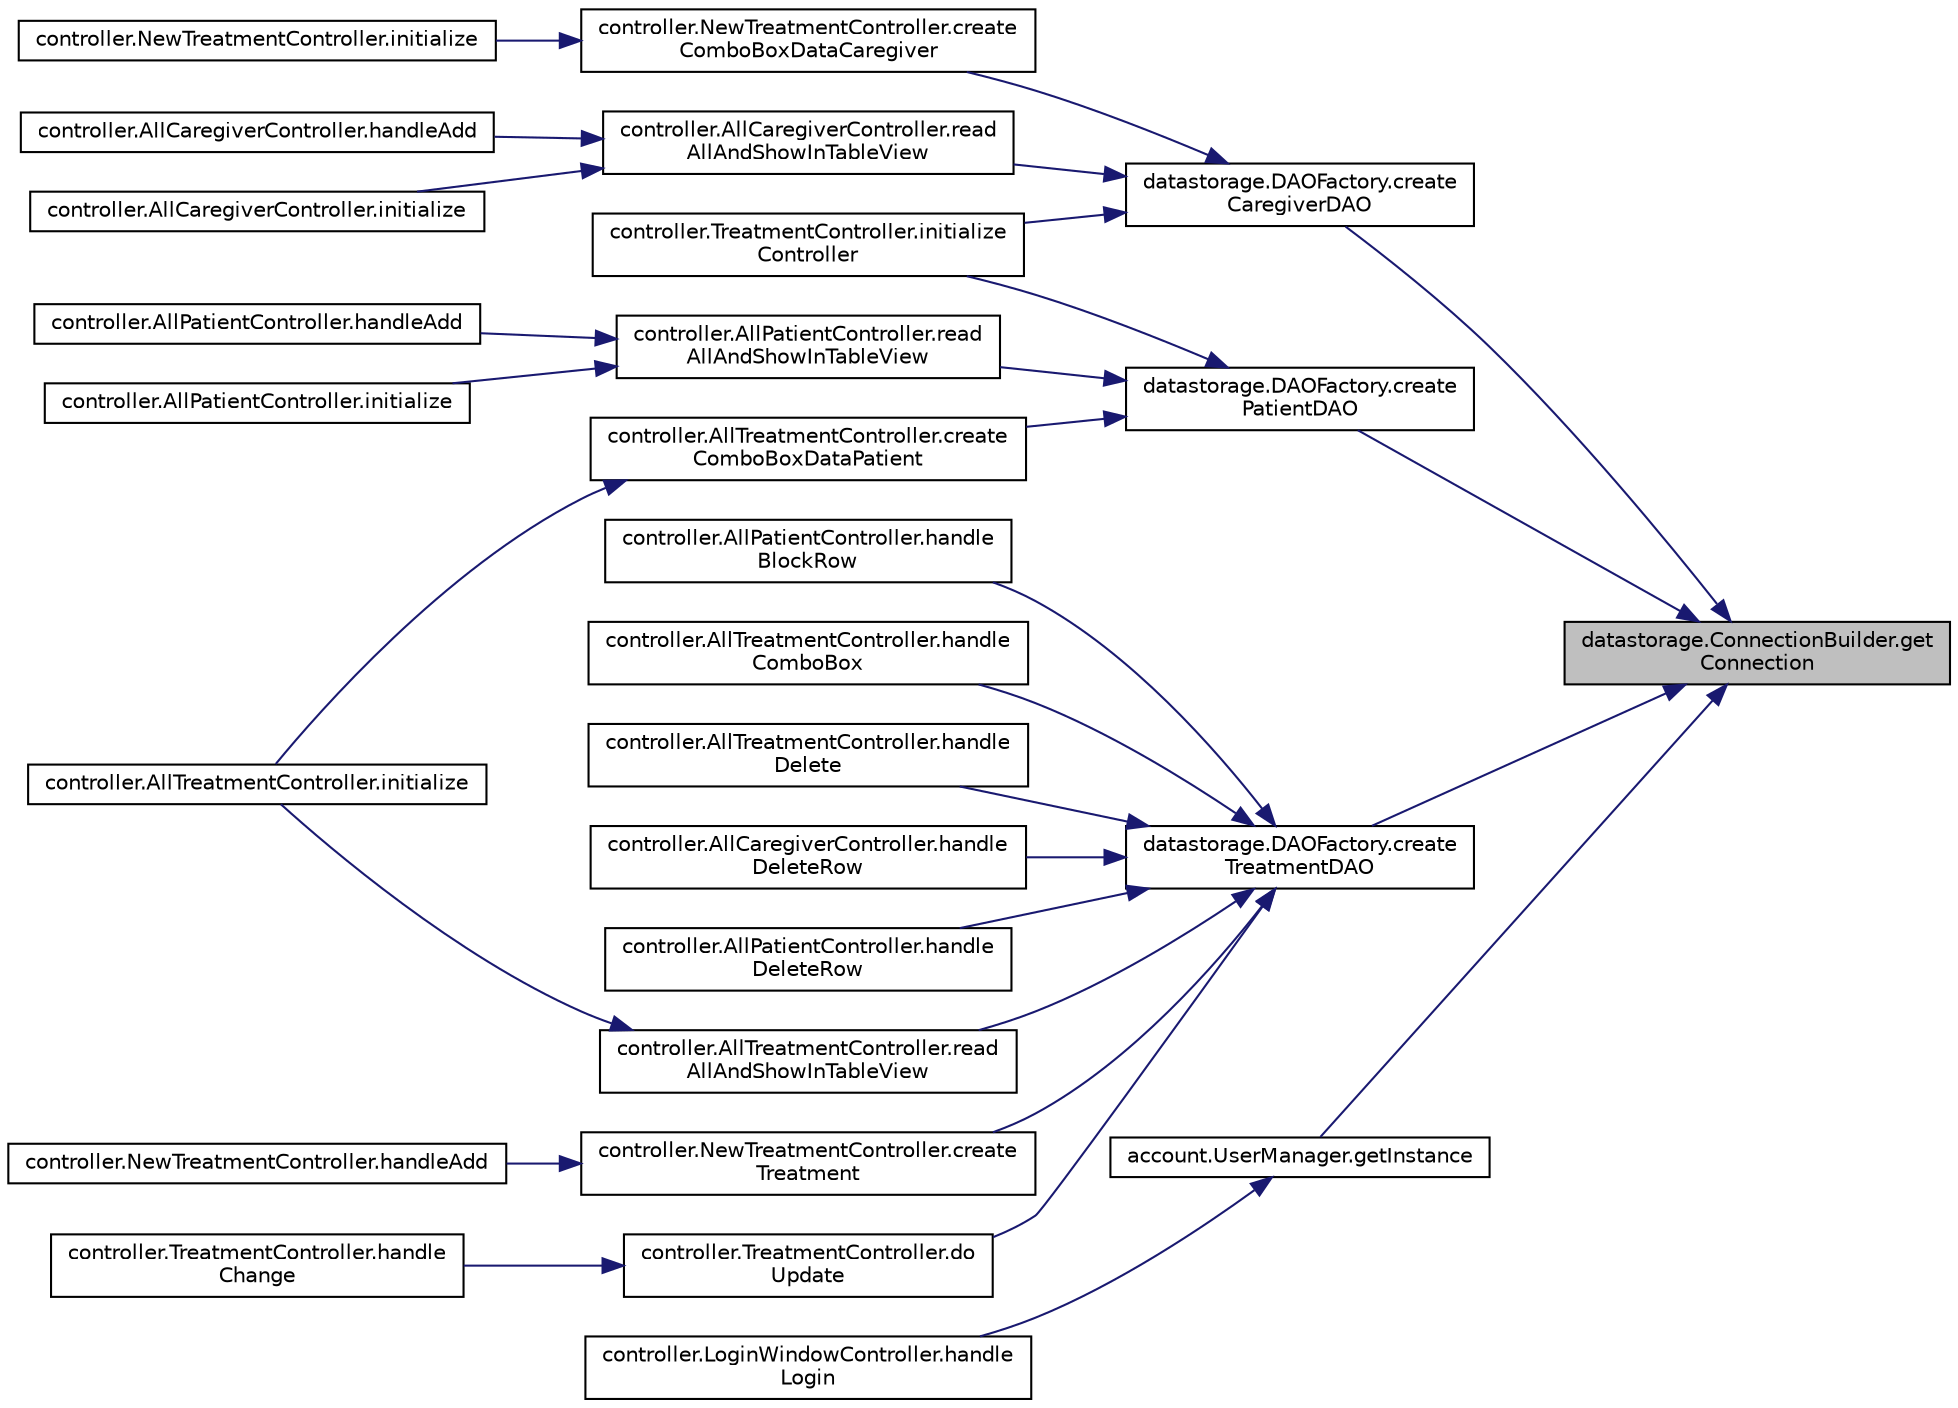 digraph "datastorage.ConnectionBuilder.getConnection"
{
 // LATEX_PDF_SIZE
  edge [fontname="Helvetica",fontsize="10",labelfontname="Helvetica",labelfontsize="10"];
  node [fontname="Helvetica",fontsize="10",shape=record];
  rankdir="RL";
  Node1 [label="datastorage.ConnectionBuilder.get\lConnection",height=0.2,width=0.4,color="black", fillcolor="grey75", style="filled", fontcolor="black",tooltip=" "];
  Node1 -> Node2 [dir="back",color="midnightblue",fontsize="10",style="solid",fontname="Helvetica"];
  Node2 [label="datastorage.DAOFactory.create\lCaregiverDAO",height=0.2,width=0.4,color="black", fillcolor="white", style="filled",URL="$classdatastorage_1_1_d_a_o_factory.html#a245dea0aa1e64652b90cd158b9c5c0d2",tooltip=" "];
  Node2 -> Node3 [dir="back",color="midnightblue",fontsize="10",style="solid",fontname="Helvetica"];
  Node3 [label="controller.NewTreatmentController.create\lComboBoxDataCaregiver",height=0.2,width=0.4,color="black", fillcolor="white", style="filled",URL="$classcontroller_1_1_new_treatment_controller.html#ac8299dab17e083e4e05c55c45dd987e0",tooltip=" "];
  Node3 -> Node4 [dir="back",color="midnightblue",fontsize="10",style="solid",fontname="Helvetica"];
  Node4 [label="controller.NewTreatmentController.initialize",height=0.2,width=0.4,color="black", fillcolor="white", style="filled",URL="$classcontroller_1_1_new_treatment_controller.html#a4e4898196d44a32033ef2af94d5bf4da",tooltip=" "];
  Node2 -> Node5 [dir="back",color="midnightblue",fontsize="10",style="solid",fontname="Helvetica"];
  Node5 [label="controller.TreatmentController.initialize\lController",height=0.2,width=0.4,color="black", fillcolor="white", style="filled",URL="$classcontroller_1_1_treatment_controller.html#a14be0c5a3f94f6cbdf40a69a4f06d62a",tooltip=" "];
  Node2 -> Node6 [dir="back",color="midnightblue",fontsize="10",style="solid",fontname="Helvetica"];
  Node6 [label="controller.AllCaregiverController.read\lAllAndShowInTableView",height=0.2,width=0.4,color="black", fillcolor="white", style="filled",URL="$classcontroller_1_1_all_caregiver_controller.html#a909f03c8669720337d0c91b66999e1d1",tooltip=" "];
  Node6 -> Node7 [dir="back",color="midnightblue",fontsize="10",style="solid",fontname="Helvetica"];
  Node7 [label="controller.AllCaregiverController.handleAdd",height=0.2,width=0.4,color="black", fillcolor="white", style="filled",URL="$classcontroller_1_1_all_caregiver_controller.html#a9d3fae314ae3d2ca5c22caaed80642dc",tooltip=" "];
  Node6 -> Node8 [dir="back",color="midnightblue",fontsize="10",style="solid",fontname="Helvetica"];
  Node8 [label="controller.AllCaregiverController.initialize",height=0.2,width=0.4,color="black", fillcolor="white", style="filled",URL="$classcontroller_1_1_all_caregiver_controller.html#a3e3648951a34837d6862149c924ceac4",tooltip=" "];
  Node1 -> Node9 [dir="back",color="midnightblue",fontsize="10",style="solid",fontname="Helvetica"];
  Node9 [label="datastorage.DAOFactory.create\lPatientDAO",height=0.2,width=0.4,color="black", fillcolor="white", style="filled",URL="$classdatastorage_1_1_d_a_o_factory.html#abfd67b61c9fd5dc63362422bc30ca5e3",tooltip=" "];
  Node9 -> Node10 [dir="back",color="midnightblue",fontsize="10",style="solid",fontname="Helvetica"];
  Node10 [label="controller.AllTreatmentController.create\lComboBoxDataPatient",height=0.2,width=0.4,color="black", fillcolor="white", style="filled",URL="$classcontroller_1_1_all_treatment_controller.html#a00e97d51df5421fb13cf8f4e4e12c189",tooltip=" "];
  Node10 -> Node11 [dir="back",color="midnightblue",fontsize="10",style="solid",fontname="Helvetica"];
  Node11 [label="controller.AllTreatmentController.initialize",height=0.2,width=0.4,color="black", fillcolor="white", style="filled",URL="$classcontroller_1_1_all_treatment_controller.html#a06b12fc992cae2f06560f77a794623e9",tooltip=" "];
  Node9 -> Node5 [dir="back",color="midnightblue",fontsize="10",style="solid",fontname="Helvetica"];
  Node9 -> Node12 [dir="back",color="midnightblue",fontsize="10",style="solid",fontname="Helvetica"];
  Node12 [label="controller.AllPatientController.read\lAllAndShowInTableView",height=0.2,width=0.4,color="black", fillcolor="white", style="filled",URL="$classcontroller_1_1_all_patient_controller.html#ad1203621e0a4c54b48ee6d7299f145e3",tooltip=" "];
  Node12 -> Node13 [dir="back",color="midnightblue",fontsize="10",style="solid",fontname="Helvetica"];
  Node13 [label="controller.AllPatientController.handleAdd",height=0.2,width=0.4,color="black", fillcolor="white", style="filled",URL="$classcontroller_1_1_all_patient_controller.html#a788ab9d8748e03242ccf070c4ae2b99c",tooltip=" "];
  Node12 -> Node14 [dir="back",color="midnightblue",fontsize="10",style="solid",fontname="Helvetica"];
  Node14 [label="controller.AllPatientController.initialize",height=0.2,width=0.4,color="black", fillcolor="white", style="filled",URL="$classcontroller_1_1_all_patient_controller.html#a674a447e8e56d6f16ab32345917c57af",tooltip=" "];
  Node1 -> Node15 [dir="back",color="midnightblue",fontsize="10",style="solid",fontname="Helvetica"];
  Node15 [label="datastorage.DAOFactory.create\lTreatmentDAO",height=0.2,width=0.4,color="black", fillcolor="white", style="filled",URL="$classdatastorage_1_1_d_a_o_factory.html#a0df05e282b9c6c3e904c8a25457ec956",tooltip=" "];
  Node15 -> Node16 [dir="back",color="midnightblue",fontsize="10",style="solid",fontname="Helvetica"];
  Node16 [label="controller.NewTreatmentController.create\lTreatment",height=0.2,width=0.4,color="black", fillcolor="white", style="filled",URL="$classcontroller_1_1_new_treatment_controller.html#aed345eae8c46e95b6983c01b2a03e9b9",tooltip=" "];
  Node16 -> Node17 [dir="back",color="midnightblue",fontsize="10",style="solid",fontname="Helvetica"];
  Node17 [label="controller.NewTreatmentController.handleAdd",height=0.2,width=0.4,color="black", fillcolor="white", style="filled",URL="$classcontroller_1_1_new_treatment_controller.html#a499ea66ebbb38bda3612fa3f619b9cee",tooltip=" "];
  Node15 -> Node18 [dir="back",color="midnightblue",fontsize="10",style="solid",fontname="Helvetica"];
  Node18 [label="controller.TreatmentController.do\lUpdate",height=0.2,width=0.4,color="black", fillcolor="white", style="filled",URL="$classcontroller_1_1_treatment_controller.html#a229a02d2e6018249745011035a8df2df",tooltip=" "];
  Node18 -> Node19 [dir="back",color="midnightblue",fontsize="10",style="solid",fontname="Helvetica"];
  Node19 [label="controller.TreatmentController.handle\lChange",height=0.2,width=0.4,color="black", fillcolor="white", style="filled",URL="$classcontroller_1_1_treatment_controller.html#a7f8e8d48b027c91abdb4befce81086e5",tooltip=" "];
  Node15 -> Node20 [dir="back",color="midnightblue",fontsize="10",style="solid",fontname="Helvetica"];
  Node20 [label="controller.AllPatientController.handle\lBlockRow",height=0.2,width=0.4,color="black", fillcolor="white", style="filled",URL="$classcontroller_1_1_all_patient_controller.html#a664a386556084bef9ba4894f02c96a9a",tooltip=" "];
  Node15 -> Node21 [dir="back",color="midnightblue",fontsize="10",style="solid",fontname="Helvetica"];
  Node21 [label="controller.AllTreatmentController.handle\lComboBox",height=0.2,width=0.4,color="black", fillcolor="white", style="filled",URL="$classcontroller_1_1_all_treatment_controller.html#a5c90fdc050b57ba044aa0d78ea68275d",tooltip=" "];
  Node15 -> Node22 [dir="back",color="midnightblue",fontsize="10",style="solid",fontname="Helvetica"];
  Node22 [label="controller.AllTreatmentController.handle\lDelete",height=0.2,width=0.4,color="black", fillcolor="white", style="filled",URL="$classcontroller_1_1_all_treatment_controller.html#a2d230fce9663f5ced451d40edac48610",tooltip=" "];
  Node15 -> Node23 [dir="back",color="midnightblue",fontsize="10",style="solid",fontname="Helvetica"];
  Node23 [label="controller.AllCaregiverController.handle\lDeleteRow",height=0.2,width=0.4,color="black", fillcolor="white", style="filled",URL="$classcontroller_1_1_all_caregiver_controller.html#ac1c2083b8cf430c1d608ae431f529a24",tooltip=" "];
  Node15 -> Node24 [dir="back",color="midnightblue",fontsize="10",style="solid",fontname="Helvetica"];
  Node24 [label="controller.AllPatientController.handle\lDeleteRow",height=0.2,width=0.4,color="black", fillcolor="white", style="filled",URL="$classcontroller_1_1_all_patient_controller.html#ac7020edc8517a2ac37f5db54e568de2b",tooltip=" "];
  Node15 -> Node25 [dir="back",color="midnightblue",fontsize="10",style="solid",fontname="Helvetica"];
  Node25 [label="controller.AllTreatmentController.read\lAllAndShowInTableView",height=0.2,width=0.4,color="black", fillcolor="white", style="filled",URL="$classcontroller_1_1_all_treatment_controller.html#aea26e7be0df3ab2dda8fb92f5f356e97",tooltip=" "];
  Node25 -> Node11 [dir="back",color="midnightblue",fontsize="10",style="solid",fontname="Helvetica"];
  Node1 -> Node26 [dir="back",color="midnightblue",fontsize="10",style="solid",fontname="Helvetica"];
  Node26 [label="account.UserManager.getInstance",height=0.2,width=0.4,color="black", fillcolor="white", style="filled",URL="$classaccount_1_1_user_manager.html#aa23dd4e7e796f003000a6b33d18c058d",tooltip=" "];
  Node26 -> Node27 [dir="back",color="midnightblue",fontsize="10",style="solid",fontname="Helvetica"];
  Node27 [label="controller.LoginWindowController.handle\lLogin",height=0.2,width=0.4,color="black", fillcolor="white", style="filled",URL="$classcontroller_1_1_login_window_controller.html#a53c958056d6d0f59d2c63b05d5b4cb25",tooltip=" "];
}

